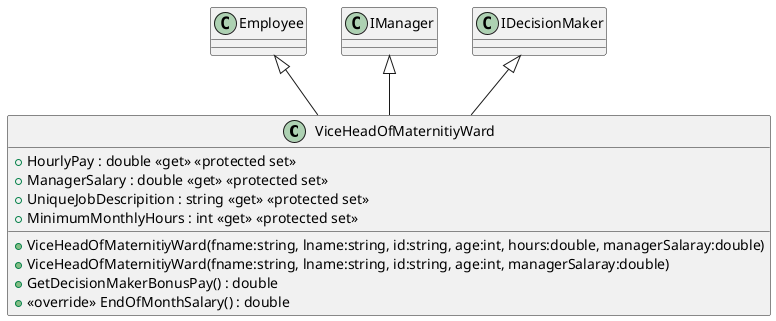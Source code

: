 @startuml
class ViceHeadOfMaternitiyWard {
    + HourlyPay : double <<get>> <<protected set>>
    + ManagerSalary : double <<get>> <<protected set>>
    + UniqueJobDescripition : string <<get>> <<protected set>>
    + MinimumMonthlyHours : int <<get>> <<protected set>>
    + ViceHeadOfMaternitiyWard(fname:string, lname:string, id:string, age:int, hours:double, managerSalaray:double)
    + ViceHeadOfMaternitiyWard(fname:string, lname:string, id:string, age:int, managerSalaray:double)
    + GetDecisionMakerBonusPay() : double
    + <<override>> EndOfMonthSalary() : double
}
Employee <|-- ViceHeadOfMaternitiyWard
IManager <|-- ViceHeadOfMaternitiyWard
IDecisionMaker <|-- ViceHeadOfMaternitiyWard
@enduml
